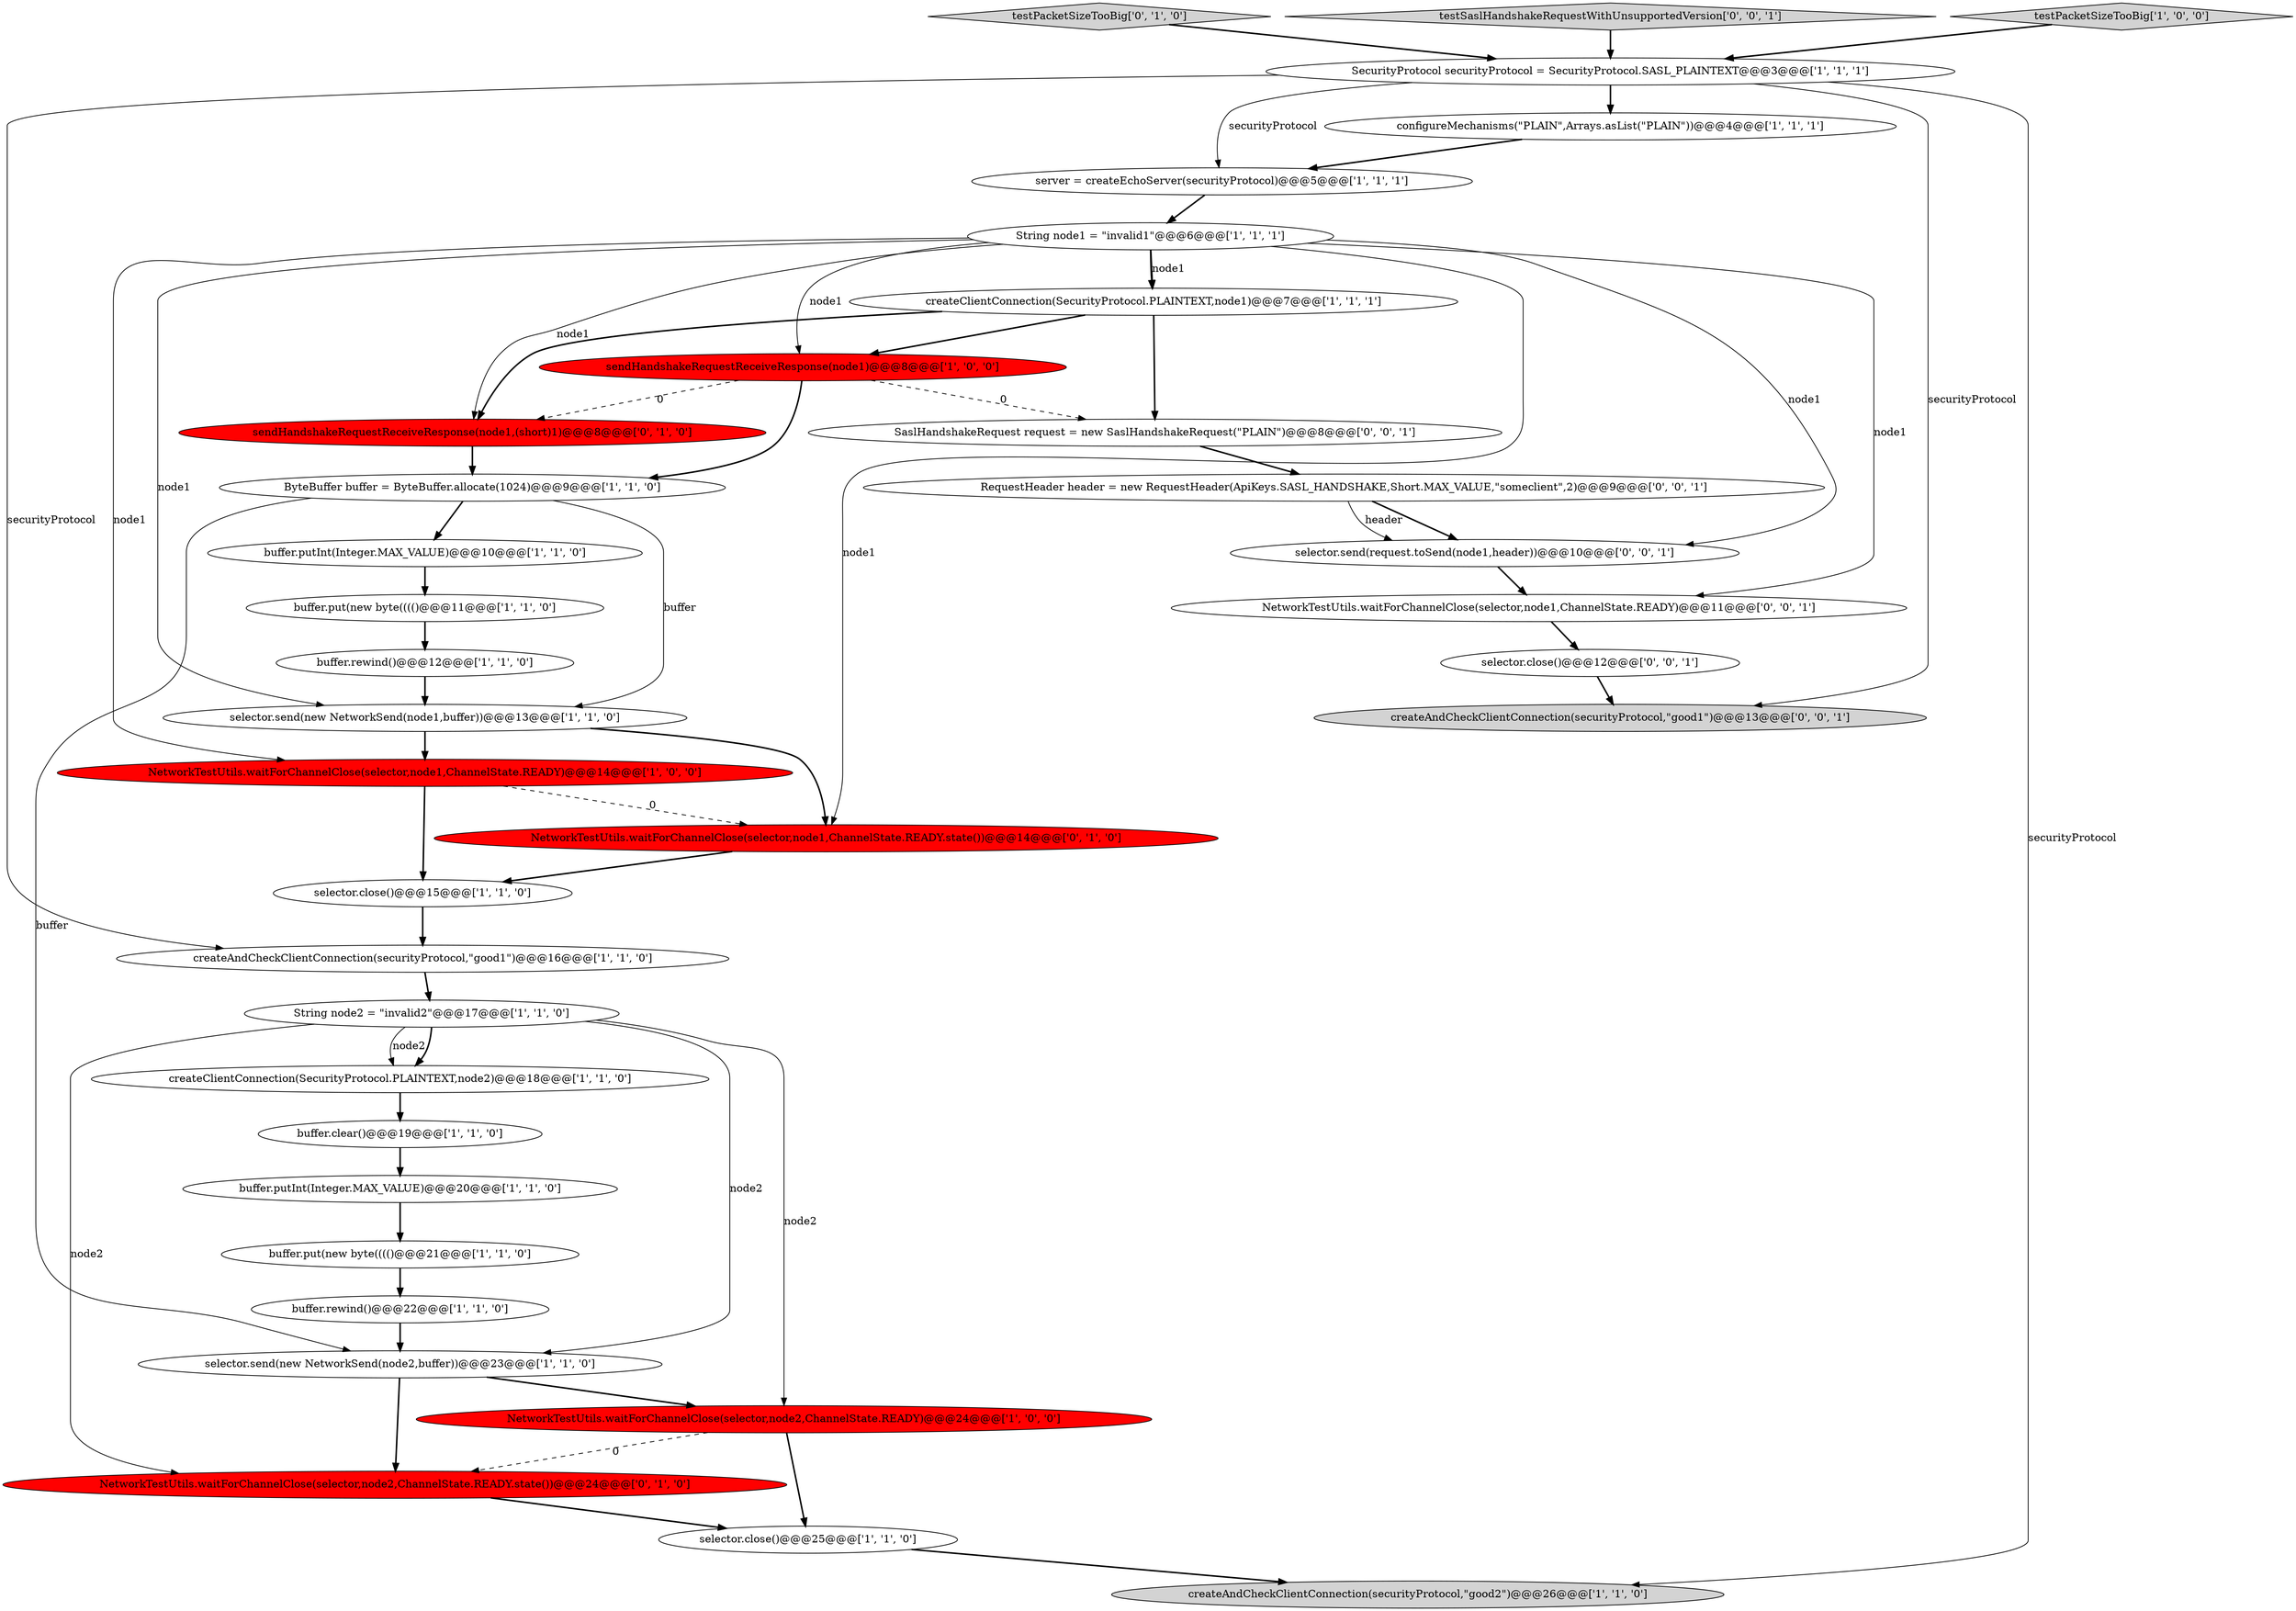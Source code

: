 digraph {
0 [style = filled, label = "ByteBuffer buffer = ByteBuffer.allocate(1024)@@@9@@@['1', '1', '0']", fillcolor = white, shape = ellipse image = "AAA0AAABBB1BBB"];
25 [style = filled, label = "testPacketSizeTooBig['0', '1', '0']", fillcolor = lightgray, shape = diamond image = "AAA0AAABBB2BBB"];
32 [style = filled, label = "selector.send(request.toSend(node1,header))@@@10@@@['0', '0', '1']", fillcolor = white, shape = ellipse image = "AAA0AAABBB3BBB"];
1 [style = filled, label = "buffer.putInt(Integer.MAX_VALUE)@@@10@@@['1', '1', '0']", fillcolor = white, shape = ellipse image = "AAA0AAABBB1BBB"];
20 [style = filled, label = "buffer.put(new byte(((()@@@11@@@['1', '1', '0']", fillcolor = white, shape = ellipse image = "AAA0AAABBB1BBB"];
19 [style = filled, label = "selector.close()@@@15@@@['1', '1', '0']", fillcolor = white, shape = ellipse image = "AAA0AAABBB1BBB"];
33 [style = filled, label = "NetworkTestUtils.waitForChannelClose(selector,node1,ChannelState.READY)@@@11@@@['0', '0', '1']", fillcolor = white, shape = ellipse image = "AAA0AAABBB3BBB"];
26 [style = filled, label = "NetworkTestUtils.waitForChannelClose(selector,node2,ChannelState.READY.state())@@@24@@@['0', '1', '0']", fillcolor = red, shape = ellipse image = "AAA1AAABBB2BBB"];
27 [style = filled, label = "sendHandshakeRequestReceiveResponse(node1,(short)1)@@@8@@@['0', '1', '0']", fillcolor = red, shape = ellipse image = "AAA1AAABBB2BBB"];
31 [style = filled, label = "RequestHeader header = new RequestHeader(ApiKeys.SASL_HANDSHAKE,Short.MAX_VALUE,\"someclient\",2)@@@9@@@['0', '0', '1']", fillcolor = white, shape = ellipse image = "AAA0AAABBB3BBB"];
29 [style = filled, label = "selector.close()@@@12@@@['0', '0', '1']", fillcolor = white, shape = ellipse image = "AAA0AAABBB3BBB"];
14 [style = filled, label = "String node2 = \"invalid2\"@@@17@@@['1', '1', '0']", fillcolor = white, shape = ellipse image = "AAA0AAABBB1BBB"];
13 [style = filled, label = "createAndCheckClientConnection(securityProtocol,\"good1\")@@@16@@@['1', '1', '0']", fillcolor = white, shape = ellipse image = "AAA0AAABBB1BBB"];
34 [style = filled, label = "SaslHandshakeRequest request = new SaslHandshakeRequest(\"PLAIN\")@@@8@@@['0', '0', '1']", fillcolor = white, shape = ellipse image = "AAA0AAABBB3BBB"];
7 [style = filled, label = "selector.send(new NetworkSend(node2,buffer))@@@23@@@['1', '1', '0']", fillcolor = white, shape = ellipse image = "AAA0AAABBB1BBB"];
10 [style = filled, label = "NetworkTestUtils.waitForChannelClose(selector,node2,ChannelState.READY)@@@24@@@['1', '0', '0']", fillcolor = red, shape = ellipse image = "AAA1AAABBB1BBB"];
16 [style = filled, label = "selector.close()@@@25@@@['1', '1', '0']", fillcolor = white, shape = ellipse image = "AAA0AAABBB1BBB"];
35 [style = filled, label = "testSaslHandshakeRequestWithUnsupportedVersion['0', '0', '1']", fillcolor = lightgray, shape = diamond image = "AAA0AAABBB3BBB"];
12 [style = filled, label = "String node1 = \"invalid1\"@@@6@@@['1', '1', '1']", fillcolor = white, shape = ellipse image = "AAA0AAABBB1BBB"];
8 [style = filled, label = "createClientConnection(SecurityProtocol.PLAINTEXT,node2)@@@18@@@['1', '1', '0']", fillcolor = white, shape = ellipse image = "AAA0AAABBB1BBB"];
15 [style = filled, label = "testPacketSizeTooBig['1', '0', '0']", fillcolor = lightgray, shape = diamond image = "AAA0AAABBB1BBB"];
4 [style = filled, label = "buffer.rewind()@@@22@@@['1', '1', '0']", fillcolor = white, shape = ellipse image = "AAA0AAABBB1BBB"];
28 [style = filled, label = "NetworkTestUtils.waitForChannelClose(selector,node1,ChannelState.READY.state())@@@14@@@['0', '1', '0']", fillcolor = red, shape = ellipse image = "AAA1AAABBB2BBB"];
22 [style = filled, label = "createClientConnection(SecurityProtocol.PLAINTEXT,node1)@@@7@@@['1', '1', '1']", fillcolor = white, shape = ellipse image = "AAA0AAABBB1BBB"];
21 [style = filled, label = "server = createEchoServer(securityProtocol)@@@5@@@['1', '1', '1']", fillcolor = white, shape = ellipse image = "AAA0AAABBB1BBB"];
11 [style = filled, label = "createAndCheckClientConnection(securityProtocol,\"good2\")@@@26@@@['1', '1', '0']", fillcolor = lightgray, shape = ellipse image = "AAA0AAABBB1BBB"];
18 [style = filled, label = "configureMechanisms(\"PLAIN\",Arrays.asList(\"PLAIN\"))@@@4@@@['1', '1', '1']", fillcolor = white, shape = ellipse image = "AAA0AAABBB1BBB"];
6 [style = filled, label = "buffer.putInt(Integer.MAX_VALUE)@@@20@@@['1', '1', '0']", fillcolor = white, shape = ellipse image = "AAA0AAABBB1BBB"];
23 [style = filled, label = "buffer.rewind()@@@12@@@['1', '1', '0']", fillcolor = white, shape = ellipse image = "AAA0AAABBB1BBB"];
2 [style = filled, label = "NetworkTestUtils.waitForChannelClose(selector,node1,ChannelState.READY)@@@14@@@['1', '0', '0']", fillcolor = red, shape = ellipse image = "AAA1AAABBB1BBB"];
5 [style = filled, label = "SecurityProtocol securityProtocol = SecurityProtocol.SASL_PLAINTEXT@@@3@@@['1', '1', '1']", fillcolor = white, shape = ellipse image = "AAA0AAABBB1BBB"];
17 [style = filled, label = "sendHandshakeRequestReceiveResponse(node1)@@@8@@@['1', '0', '0']", fillcolor = red, shape = ellipse image = "AAA1AAABBB1BBB"];
9 [style = filled, label = "selector.send(new NetworkSend(node1,buffer))@@@13@@@['1', '1', '0']", fillcolor = white, shape = ellipse image = "AAA0AAABBB1BBB"];
3 [style = filled, label = "buffer.clear()@@@19@@@['1', '1', '0']", fillcolor = white, shape = ellipse image = "AAA0AAABBB1BBB"];
24 [style = filled, label = "buffer.put(new byte(((()@@@21@@@['1', '1', '0']", fillcolor = white, shape = ellipse image = "AAA0AAABBB1BBB"];
30 [style = filled, label = "createAndCheckClientConnection(securityProtocol,\"good1\")@@@13@@@['0', '0', '1']", fillcolor = lightgray, shape = ellipse image = "AAA0AAABBB3BBB"];
2->19 [style = bold, label=""];
16->11 [style = bold, label=""];
5->21 [style = solid, label="securityProtocol"];
14->10 [style = solid, label="node2"];
17->34 [style = dashed, label="0"];
27->0 [style = bold, label=""];
29->30 [style = bold, label=""];
9->2 [style = bold, label=""];
7->10 [style = bold, label=""];
0->7 [style = solid, label="buffer"];
31->32 [style = bold, label=""];
12->2 [style = solid, label="node1"];
8->3 [style = bold, label=""];
5->30 [style = solid, label="securityProtocol"];
12->9 [style = solid, label="node1"];
1->20 [style = bold, label=""];
12->32 [style = solid, label="node1"];
3->6 [style = bold, label=""];
34->31 [style = bold, label=""];
6->24 [style = bold, label=""];
12->33 [style = solid, label="node1"];
5->18 [style = bold, label=""];
12->17 [style = solid, label="node1"];
32->33 [style = bold, label=""];
4->7 [style = bold, label=""];
15->5 [style = bold, label=""];
31->32 [style = solid, label="header"];
21->12 [style = bold, label=""];
7->26 [style = bold, label=""];
9->28 [style = bold, label=""];
33->29 [style = bold, label=""];
35->5 [style = bold, label=""];
26->16 [style = bold, label=""];
5->13 [style = solid, label="securityProtocol"];
14->8 [style = solid, label="node2"];
24->4 [style = bold, label=""];
5->11 [style = solid, label="securityProtocol"];
17->0 [style = bold, label=""];
12->27 [style = solid, label="node1"];
10->26 [style = dashed, label="0"];
20->23 [style = bold, label=""];
19->13 [style = bold, label=""];
10->16 [style = bold, label=""];
22->27 [style = bold, label=""];
0->9 [style = solid, label="buffer"];
0->1 [style = bold, label=""];
22->34 [style = bold, label=""];
2->28 [style = dashed, label="0"];
28->19 [style = bold, label=""];
22->17 [style = bold, label=""];
25->5 [style = bold, label=""];
14->26 [style = solid, label="node2"];
14->8 [style = bold, label=""];
12->28 [style = solid, label="node1"];
18->21 [style = bold, label=""];
23->9 [style = bold, label=""];
13->14 [style = bold, label=""];
12->22 [style = solid, label="node1"];
12->22 [style = bold, label=""];
14->7 [style = solid, label="node2"];
17->27 [style = dashed, label="0"];
}
